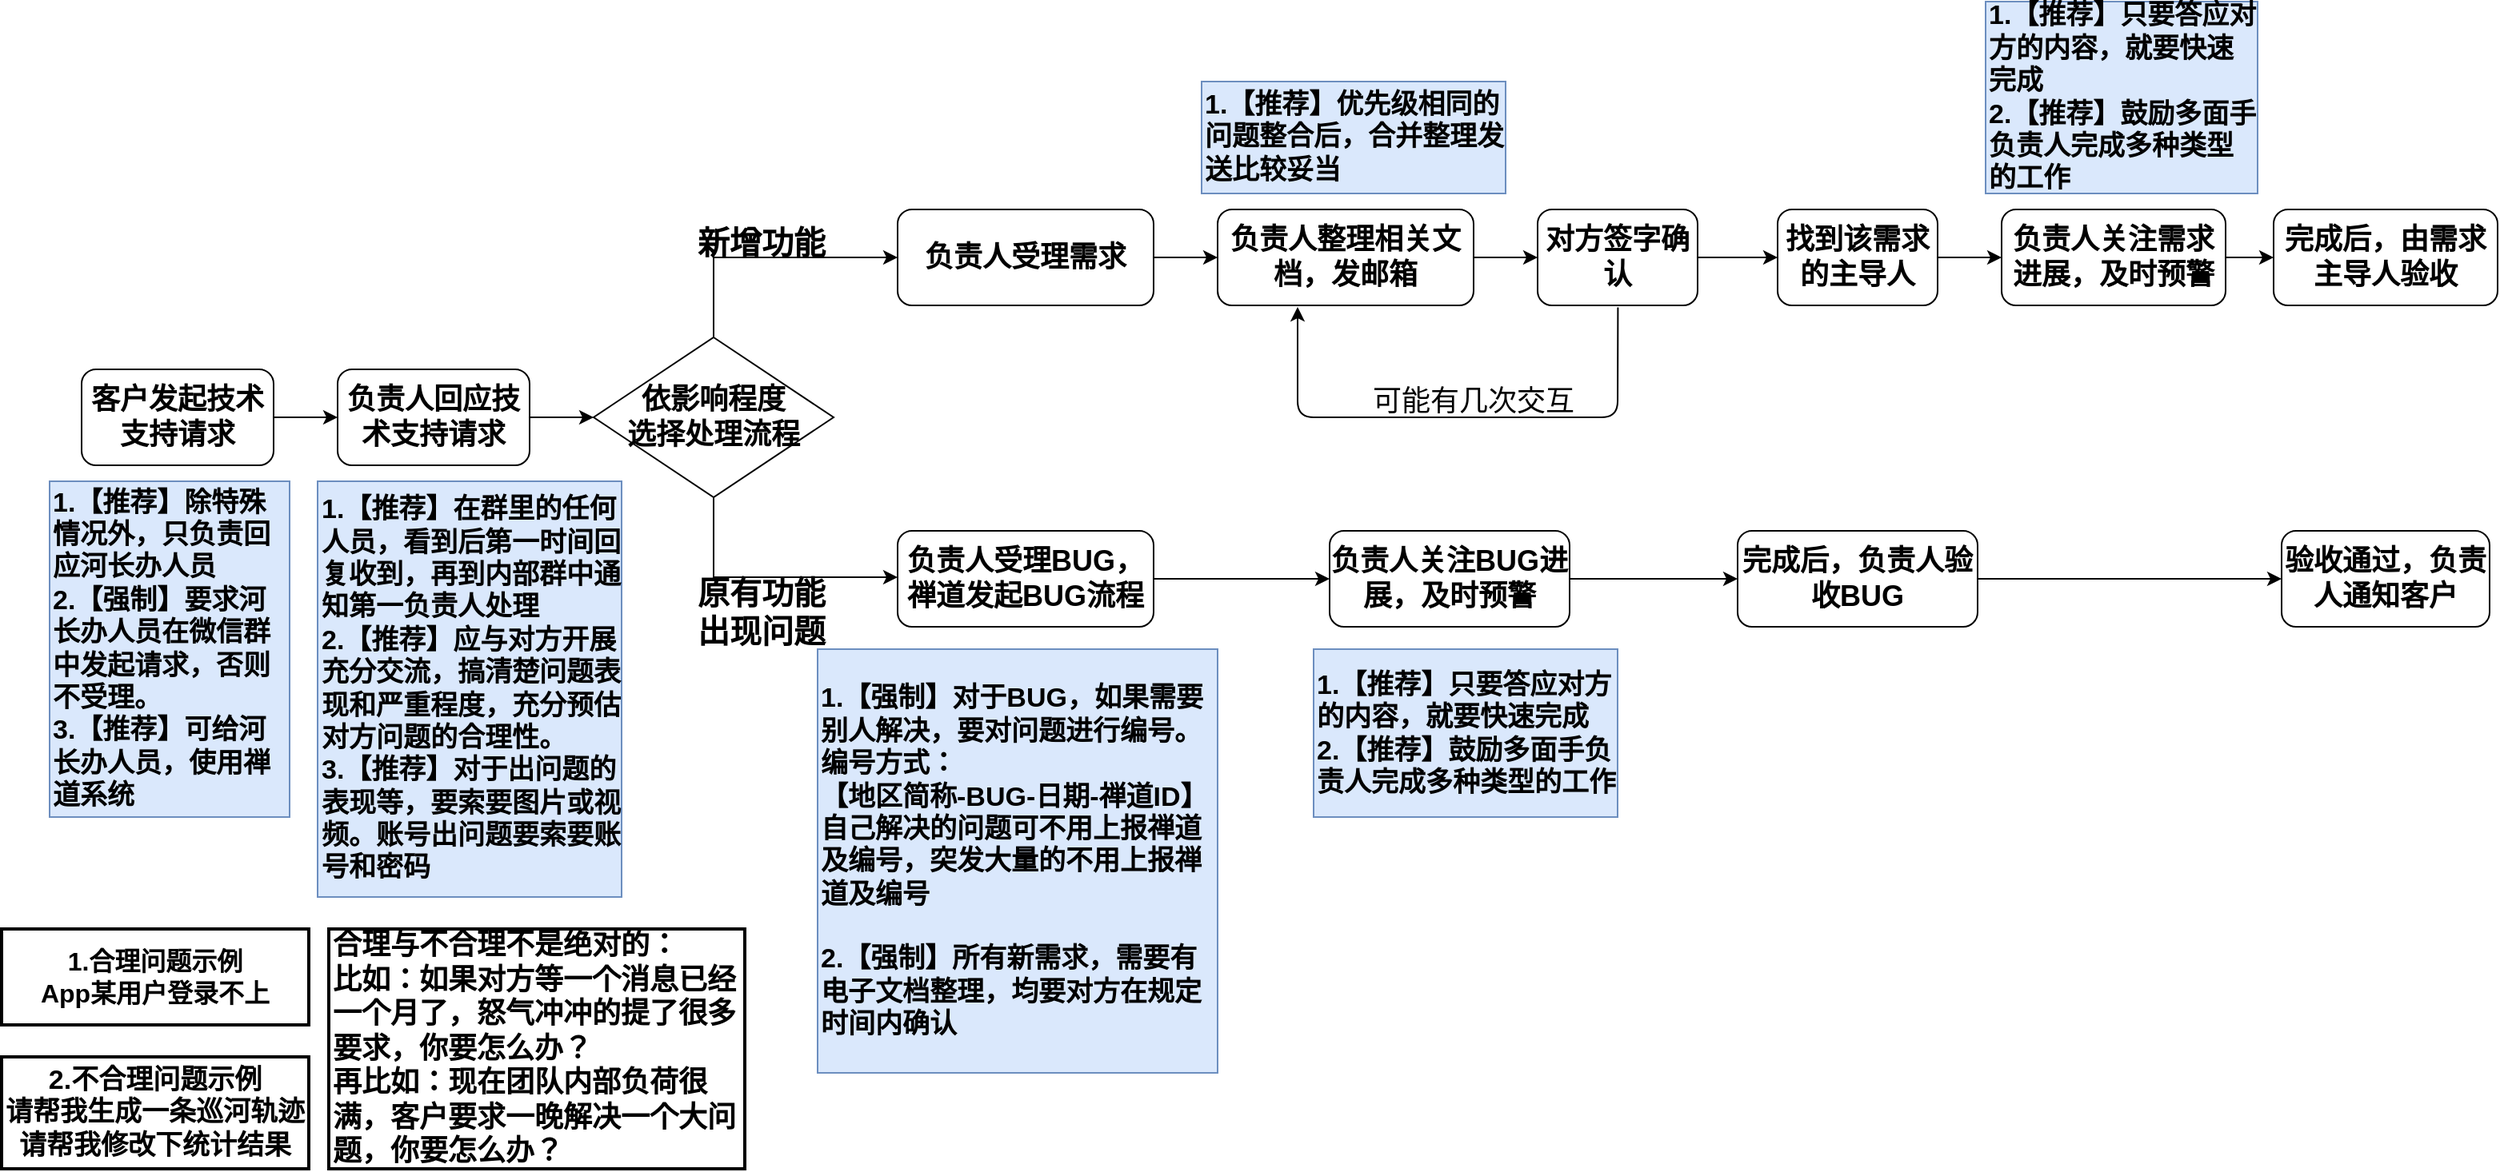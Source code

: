 <mxfile version="12.2.7" type="github" pages="1">
  <diagram id="_k7ATfRaIhLiad4DB_Zv" name="Page-1">
    <mxGraphModel dx="1902" dy="1037" grid="1" gridSize="10" guides="1" tooltips="1" connect="1" arrows="1" fold="1" page="1" pageScale="1" pageWidth="827" pageHeight="1169" math="0" shadow="0">
      <root>
        <mxCell id="0"/>
        <mxCell id="1" parent="0"/>
        <mxCell id="3WG7HzVJRfW7o0X7CnDg-6" value="" style="edgeStyle=orthogonalEdgeStyle;rounded=0;orthogonalLoop=1;jettySize=auto;html=1;fontStyle=1" edge="1" parent="1" source="3WG7HzVJRfW7o0X7CnDg-2" target="3WG7HzVJRfW7o0X7CnDg-5">
          <mxGeometry relative="1" as="geometry"/>
        </mxCell>
        <mxCell id="3WG7HzVJRfW7o0X7CnDg-2" value="&lt;font style=&quot;font-size: 18px&quot;&gt;客户发起技术支持请求&lt;br&gt;&lt;/font&gt;" style="rounded=1;whiteSpace=wrap;html=1;fontStyle=1" vertex="1" parent="1">
          <mxGeometry x="70" y="260" width="120" height="60" as="geometry"/>
        </mxCell>
        <mxCell id="3WG7HzVJRfW7o0X7CnDg-8" value="" style="edgeStyle=orthogonalEdgeStyle;rounded=0;orthogonalLoop=1;jettySize=auto;html=1;fontStyle=1" edge="1" parent="1" source="3WG7HzVJRfW7o0X7CnDg-5">
          <mxGeometry relative="1" as="geometry">
            <mxPoint x="390" y="290" as="targetPoint"/>
          </mxGeometry>
        </mxCell>
        <mxCell id="3WG7HzVJRfW7o0X7CnDg-5" value="&lt;font style=&quot;font-size: 18px&quot;&gt;负责人回应技术支持请求&lt;br&gt;&lt;/font&gt;" style="rounded=1;whiteSpace=wrap;html=1;fontStyle=1" vertex="1" parent="1">
          <mxGeometry x="230" y="260" width="120" height="60" as="geometry"/>
        </mxCell>
        <mxCell id="3WG7HzVJRfW7o0X7CnDg-15" value="" style="edgeStyle=orthogonalEdgeStyle;rounded=0;orthogonalLoop=1;jettySize=auto;html=1;fontStyle=1" edge="1" parent="1" source="3WG7HzVJRfW7o0X7CnDg-9">
          <mxGeometry relative="1" as="geometry">
            <mxPoint x="580" y="190" as="targetPoint"/>
            <Array as="points">
              <mxPoint x="465" y="190"/>
              <mxPoint x="580" y="190"/>
            </Array>
          </mxGeometry>
        </mxCell>
        <mxCell id="3WG7HzVJRfW7o0X7CnDg-17" value="" style="edgeStyle=orthogonalEdgeStyle;rounded=0;orthogonalLoop=1;jettySize=auto;html=1;fontStyle=1" edge="1" parent="1" source="3WG7HzVJRfW7o0X7CnDg-9">
          <mxGeometry relative="1" as="geometry">
            <mxPoint x="580" y="390" as="targetPoint"/>
            <Array as="points">
              <mxPoint x="465" y="390"/>
              <mxPoint x="520" y="390"/>
            </Array>
          </mxGeometry>
        </mxCell>
        <mxCell id="3WG7HzVJRfW7o0X7CnDg-9" value="&lt;span style=&quot;font-size: 18px&quot;&gt;依影响程度&lt;br&gt;选择处理流程&lt;br&gt;&lt;/span&gt;" style="rhombus;whiteSpace=wrap;html=1;fontStyle=1" vertex="1" parent="1">
          <mxGeometry x="390" y="240" width="150" height="100" as="geometry"/>
        </mxCell>
        <mxCell id="3WG7HzVJRfW7o0X7CnDg-10" value="&lt;font style=&quot;font-size: 17px&quot;&gt;1.【推荐】除特殊情况外，只负责回应河长办人员&lt;br&gt;2.【强制】要求河长办人员在微信群中发起请求，否则不受理。&lt;br&gt;3.【推荐】可给河长办人员，使用禅道系统&lt;br&gt;&lt;/font&gt;" style="rounded=0;whiteSpace=wrap;html=1;align=left;fillColor=#dae8fc;strokeColor=#6c8ebf;fontStyle=1" vertex="1" parent="1">
          <mxGeometry x="50" y="330" width="150" height="210" as="geometry"/>
        </mxCell>
        <mxCell id="3WG7HzVJRfW7o0X7CnDg-11" value="&lt;font style=&quot;font-size: 17px&quot;&gt;1.【推荐】在群里的任何人员，看到后第一时间回复收到，再到内部群中通知第一负责人处理&lt;br&gt;2.【推荐】应与对方开展充分交流，搞清楚问题表现和严重程度，充分预估对方问题的合理性。&lt;br&gt;3.【推荐】对于出问题的表现等，要索要图片或视频。账号出问题要索要账号和密码&lt;br&gt;&lt;/font&gt;" style="rounded=0;whiteSpace=wrap;html=1;align=left;fillColor=#dae8fc;strokeColor=#6c8ebf;fontStyle=1" vertex="1" parent="1">
          <mxGeometry x="217.5" y="330" width="190" height="260" as="geometry"/>
        </mxCell>
        <mxCell id="3WG7HzVJRfW7o0X7CnDg-18" value="新增功能" style="text;html=1;strokeColor=none;fillColor=none;align=center;verticalAlign=middle;whiteSpace=wrap;rounded=0;fontSize=20;fontStyle=1" vertex="1" parent="1">
          <mxGeometry x="400" y="170" width="190" height="20" as="geometry"/>
        </mxCell>
        <mxCell id="3WG7HzVJRfW7o0X7CnDg-19" value="原有功能&lt;br&gt;出现问题" style="text;html=1;strokeColor=none;fillColor=none;align=center;verticalAlign=middle;whiteSpace=wrap;rounded=0;fontSize=20;fontStyle=1" vertex="1" parent="1">
          <mxGeometry x="400" y="401" width="190" height="20" as="geometry"/>
        </mxCell>
        <mxCell id="3WG7HzVJRfW7o0X7CnDg-40" value="" style="edgeStyle=orthogonalEdgeStyle;rounded=0;orthogonalLoop=1;jettySize=auto;html=1;fontSize=20;fontStyle=1" edge="1" parent="1" source="3WG7HzVJRfW7o0X7CnDg-20" target="3WG7HzVJRfW7o0X7CnDg-39">
          <mxGeometry relative="1" as="geometry"/>
        </mxCell>
        <mxCell id="3WG7HzVJRfW7o0X7CnDg-20" value="&lt;font style=&quot;font-size: 18px&quot;&gt;负责人受理需求&lt;br&gt;&lt;/font&gt;" style="rounded=1;whiteSpace=wrap;html=1;fontStyle=1" vertex="1" parent="1">
          <mxGeometry x="580" y="160" width="160" height="60" as="geometry"/>
        </mxCell>
        <mxCell id="3WG7HzVJRfW7o0X7CnDg-43" value="" style="edgeStyle=orthogonalEdgeStyle;rounded=0;orthogonalLoop=1;jettySize=auto;html=1;fontSize=20;fontStyle=1" edge="1" parent="1" source="3WG7HzVJRfW7o0X7CnDg-39" target="3WG7HzVJRfW7o0X7CnDg-42">
          <mxGeometry relative="1" as="geometry"/>
        </mxCell>
        <mxCell id="3WG7HzVJRfW7o0X7CnDg-39" value="&lt;font style=&quot;font-size: 18px&quot;&gt;负责人整理相关文档，发邮箱&lt;br&gt;&lt;/font&gt;" style="rounded=1;whiteSpace=wrap;html=1;fontStyle=1" vertex="1" parent="1">
          <mxGeometry x="780" y="160" width="160" height="60" as="geometry"/>
        </mxCell>
        <mxCell id="3WG7HzVJRfW7o0X7CnDg-72" value="" style="edgeStyle=orthogonalEdgeStyle;rounded=0;orthogonalLoop=1;jettySize=auto;html=1;fontSize=18;" edge="1" parent="1" source="3WG7HzVJRfW7o0X7CnDg-42" target="3WG7HzVJRfW7o0X7CnDg-71">
          <mxGeometry relative="1" as="geometry"/>
        </mxCell>
        <mxCell id="3WG7HzVJRfW7o0X7CnDg-42" value="&lt;font style=&quot;font-size: 18px&quot;&gt;对方签字确认&lt;br&gt;&lt;/font&gt;" style="rounded=1;whiteSpace=wrap;html=1;fontStyle=1" vertex="1" parent="1">
          <mxGeometry x="980" y="160" width="100" height="60" as="geometry"/>
        </mxCell>
        <mxCell id="3WG7HzVJRfW7o0X7CnDg-73" value="" style="edgeStyle=orthogonalEdgeStyle;rounded=0;orthogonalLoop=1;jettySize=auto;html=1;fontSize=18;" edge="1" parent="1" source="3WG7HzVJRfW7o0X7CnDg-71" target="3WG7HzVJRfW7o0X7CnDg-49">
          <mxGeometry relative="1" as="geometry"/>
        </mxCell>
        <mxCell id="3WG7HzVJRfW7o0X7CnDg-71" value="&lt;font style=&quot;font-size: 18px&quot;&gt;找到该需求的主导人&lt;br&gt;&lt;/font&gt;" style="rounded=1;whiteSpace=wrap;html=1;fontStyle=1" vertex="1" parent="1">
          <mxGeometry x="1130" y="160" width="100" height="60" as="geometry"/>
        </mxCell>
        <mxCell id="3WG7HzVJRfW7o0X7CnDg-68" value="" style="edgeStyle=orthogonalEdgeStyle;rounded=0;orthogonalLoop=1;jettySize=auto;html=1;fontSize=18;" edge="1" parent="1" source="3WG7HzVJRfW7o0X7CnDg-49" target="3WG7HzVJRfW7o0X7CnDg-67">
          <mxGeometry relative="1" as="geometry"/>
        </mxCell>
        <mxCell id="3WG7HzVJRfW7o0X7CnDg-49" value="&lt;font style=&quot;font-size: 18px&quot;&gt;负责人关注需求进展，及时预警&lt;br&gt;&lt;/font&gt;" style="rounded=1;whiteSpace=wrap;html=1;fontStyle=1" vertex="1" parent="1">
          <mxGeometry x="1270" y="160" width="140" height="60" as="geometry"/>
        </mxCell>
        <mxCell id="3WG7HzVJRfW7o0X7CnDg-67" value="&lt;font style=&quot;font-size: 18px&quot;&gt;完成后，由需求主导人验收&lt;br&gt;&lt;/font&gt;" style="rounded=1;whiteSpace=wrap;html=1;fontStyle=1" vertex="1" parent="1">
          <mxGeometry x="1440" y="160" width="140" height="60" as="geometry"/>
        </mxCell>
        <mxCell id="3WG7HzVJRfW7o0X7CnDg-36" value="" style="edgeStyle=orthogonalEdgeStyle;rounded=0;orthogonalLoop=1;jettySize=auto;html=1;fontSize=20;fontStyle=1" edge="1" parent="1" source="3WG7HzVJRfW7o0X7CnDg-23" target="3WG7HzVJRfW7o0X7CnDg-35">
          <mxGeometry relative="1" as="geometry"/>
        </mxCell>
        <mxCell id="3WG7HzVJRfW7o0X7CnDg-23" value="&lt;font style=&quot;font-size: 18px&quot;&gt;负责人受理BUG，禅道发起BUG流程&lt;br&gt;&lt;/font&gt;" style="rounded=1;whiteSpace=wrap;html=1;fontStyle=1" vertex="1" parent="1">
          <mxGeometry x="580" y="361" width="160" height="60" as="geometry"/>
        </mxCell>
        <mxCell id="3WG7HzVJRfW7o0X7CnDg-64" value="" style="edgeStyle=orthogonalEdgeStyle;rounded=0;orthogonalLoop=1;jettySize=auto;html=1;fontSize=18;" edge="1" parent="1" source="3WG7HzVJRfW7o0X7CnDg-35" target="3WG7HzVJRfW7o0X7CnDg-63">
          <mxGeometry relative="1" as="geometry"/>
        </mxCell>
        <mxCell id="3WG7HzVJRfW7o0X7CnDg-35" value="&lt;font style=&quot;font-size: 18px&quot;&gt;负责人关注BUG进展，及时预警&lt;br&gt;&lt;/font&gt;" style="rounded=1;whiteSpace=wrap;html=1;fontStyle=1" vertex="1" parent="1">
          <mxGeometry x="850" y="361" width="150" height="60" as="geometry"/>
        </mxCell>
        <mxCell id="3WG7HzVJRfW7o0X7CnDg-66" value="" style="edgeStyle=orthogonalEdgeStyle;rounded=0;orthogonalLoop=1;jettySize=auto;html=1;fontSize=18;" edge="1" parent="1" source="3WG7HzVJRfW7o0X7CnDg-63" target="3WG7HzVJRfW7o0X7CnDg-65">
          <mxGeometry relative="1" as="geometry"/>
        </mxCell>
        <mxCell id="3WG7HzVJRfW7o0X7CnDg-63" value="&lt;font style=&quot;font-size: 18px&quot;&gt;完成后，负责人验收BUG&lt;br&gt;&lt;/font&gt;" style="rounded=1;whiteSpace=wrap;html=1;fontStyle=1" vertex="1" parent="1">
          <mxGeometry x="1105" y="361" width="150" height="60" as="geometry"/>
        </mxCell>
        <mxCell id="3WG7HzVJRfW7o0X7CnDg-65" value="&lt;font style=&quot;font-size: 18px&quot;&gt;验收通过，负责人通知客户&lt;br&gt;&lt;/font&gt;" style="rounded=1;whiteSpace=wrap;html=1;fontStyle=1" vertex="1" parent="1">
          <mxGeometry x="1445" y="361" width="130" height="60" as="geometry"/>
        </mxCell>
        <mxCell id="3WG7HzVJRfW7o0X7CnDg-30" value="&lt;font style=&quot;font-size: 17px&quot;&gt;1.【强制】对于BUG，如果需要别人解决，要对问题进行编号。编号方式：&lt;br&gt;【地区简称-BUG-日期-禅道ID】&lt;br&gt;自己解决的问题可不用上报禅道及编号，突发大量的不用上报禅道及编号&lt;br&gt;&lt;br&gt;2.【强制】所有新需求，需要有电子文档整理，均要对方在规定时间内确认&lt;br&gt;&lt;/font&gt;" style="rounded=0;whiteSpace=wrap;html=1;align=left;fillColor=#dae8fc;strokeColor=#6c8ebf;fontStyle=1" vertex="1" parent="1">
          <mxGeometry x="530" y="435" width="250" height="265" as="geometry"/>
        </mxCell>
        <mxCell id="3WG7HzVJRfW7o0X7CnDg-31" value="&lt;font style=&quot;font-size: 18px&quot;&gt;合理与不合理不是绝对的：&lt;br style=&quot;font-size: 18px&quot;&gt;比如：如果对方等一个消息已经一个月了，怒气冲冲的提了很多要求，你要怎么办？&lt;br style=&quot;font-size: 18px&quot;&gt;再比如：现在团队内部负荷很满，客户要求一晚解决一个大问题&lt;/font&gt;，你要怎么办？" style="rounded=0;whiteSpace=wrap;html=1;strokeWidth=2;fontStyle=1;fontSize=18;align=left;" vertex="1" parent="1">
          <mxGeometry x="224.5" y="610" width="260" height="150" as="geometry"/>
        </mxCell>
        <mxCell id="3WG7HzVJRfW7o0X7CnDg-32" value="&lt;font style=&quot;font-size: 16px&quot;&gt;1.合理问题示例&lt;br style=&quot;font-size: 16px&quot;&gt;App某用户登录不上&lt;/font&gt;" style="rounded=0;whiteSpace=wrap;html=1;strokeWidth=2;fontStyle=1;fontSize=16;" vertex="1" parent="1">
          <mxGeometry x="20" y="610" width="192" height="60" as="geometry"/>
        </mxCell>
        <mxCell id="3WG7HzVJRfW7o0X7CnDg-33" value="&lt;font style=&quot;font-size: 17px&quot;&gt;2.不合理问题示例&lt;br style=&quot;font-size: 17px&quot;&gt;请帮我生成一条巡河轨迹&lt;br style=&quot;font-size: 17px&quot;&gt;请帮我修改下统计结果&lt;/font&gt;" style="rounded=0;whiteSpace=wrap;html=1;strokeWidth=2;fontStyle=1;fontSize=17;" vertex="1" parent="1">
          <mxGeometry x="20" y="690" width="192" height="70" as="geometry"/>
        </mxCell>
        <mxCell id="3WG7HzVJRfW7o0X7CnDg-46" value="&lt;font style=&quot;font-size: 17px&quot;&gt;1.【推荐】只要答应对方的内容，就要快速完成&lt;br&gt;2.【推荐】鼓励多面手负责人完成多种类型的工作&lt;br&gt;&lt;/font&gt;" style="rounded=0;whiteSpace=wrap;html=1;align=left;fillColor=#dae8fc;strokeColor=#6c8ebf;fontStyle=1" vertex="1" parent="1">
          <mxGeometry x="1260" y="30" width="170" height="120" as="geometry"/>
        </mxCell>
        <mxCell id="3WG7HzVJRfW7o0X7CnDg-51" value="&lt;font style=&quot;font-size: 17px&quot;&gt;1.【推荐】只要答应对方的内容，就要快速完成&lt;br&gt;2.【推荐】鼓励多面手负责人完成多种类型的工作&lt;br&gt;&lt;/font&gt;" style="rounded=0;whiteSpace=wrap;html=1;align=left;fillColor=#dae8fc;strokeColor=#6c8ebf;fontStyle=1" vertex="1" parent="1">
          <mxGeometry x="840" y="435" width="190" height="105" as="geometry"/>
        </mxCell>
        <mxCell id="3WG7HzVJRfW7o0X7CnDg-58" value="&lt;font style=&quot;font-size: 17px&quot;&gt;1.【推荐】优先级相同的问题整合后，合并整理发送比较妥当&lt;br&gt;&lt;/font&gt;" style="rounded=0;whiteSpace=wrap;html=1;align=left;fillColor=#dae8fc;strokeColor=#6c8ebf;fontStyle=1" vertex="1" parent="1">
          <mxGeometry x="770" y="80" width="190" height="70" as="geometry"/>
        </mxCell>
        <mxCell id="3WG7HzVJRfW7o0X7CnDg-60" value="" style="endArrow=classic;html=1;fontSize=18;exitX=0.43;exitY=1.021;exitDx=0;exitDy=0;exitPerimeter=0;" edge="1" parent="1">
          <mxGeometry width="50" height="50" relative="1" as="geometry">
            <mxPoint x="1030.2" y="221.26" as="sourcePoint"/>
            <mxPoint x="830" y="221" as="targetPoint"/>
            <Array as="points">
              <mxPoint x="1030" y="290"/>
              <mxPoint x="830" y="290"/>
            </Array>
          </mxGeometry>
        </mxCell>
        <mxCell id="3WG7HzVJRfW7o0X7CnDg-61" value="可能有几次交互" style="text;html=1;strokeColor=none;fillColor=none;align=center;verticalAlign=middle;whiteSpace=wrap;rounded=0;fontSize=18;" vertex="1" parent="1">
          <mxGeometry x="870" y="270" width="140" height="20" as="geometry"/>
        </mxCell>
      </root>
    </mxGraphModel>
  </diagram>
</mxfile>
